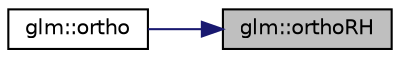 digraph "glm::orthoRH"
{
 // LATEX_PDF_SIZE
  edge [fontname="Helvetica",fontsize="10",labelfontname="Helvetica",labelfontsize="10"];
  node [fontname="Helvetica",fontsize="10",shape=record];
  rankdir="RL";
  Node1 [label="glm::orthoRH",height=0.2,width=0.4,color="black", fillcolor="grey75", style="filled", fontcolor="black",tooltip=" "];
  Node1 -> Node2 [dir="back",color="midnightblue",fontsize="10",style="solid",fontname="Helvetica"];
  Node2 [label="glm::ortho",height=0.2,width=0.4,color="black", fillcolor="white", style="filled",URL="$group__gtc__matrix__transform.html#ga65280251de6e38580110a0577a43d8f8",tooltip=" "];
}
